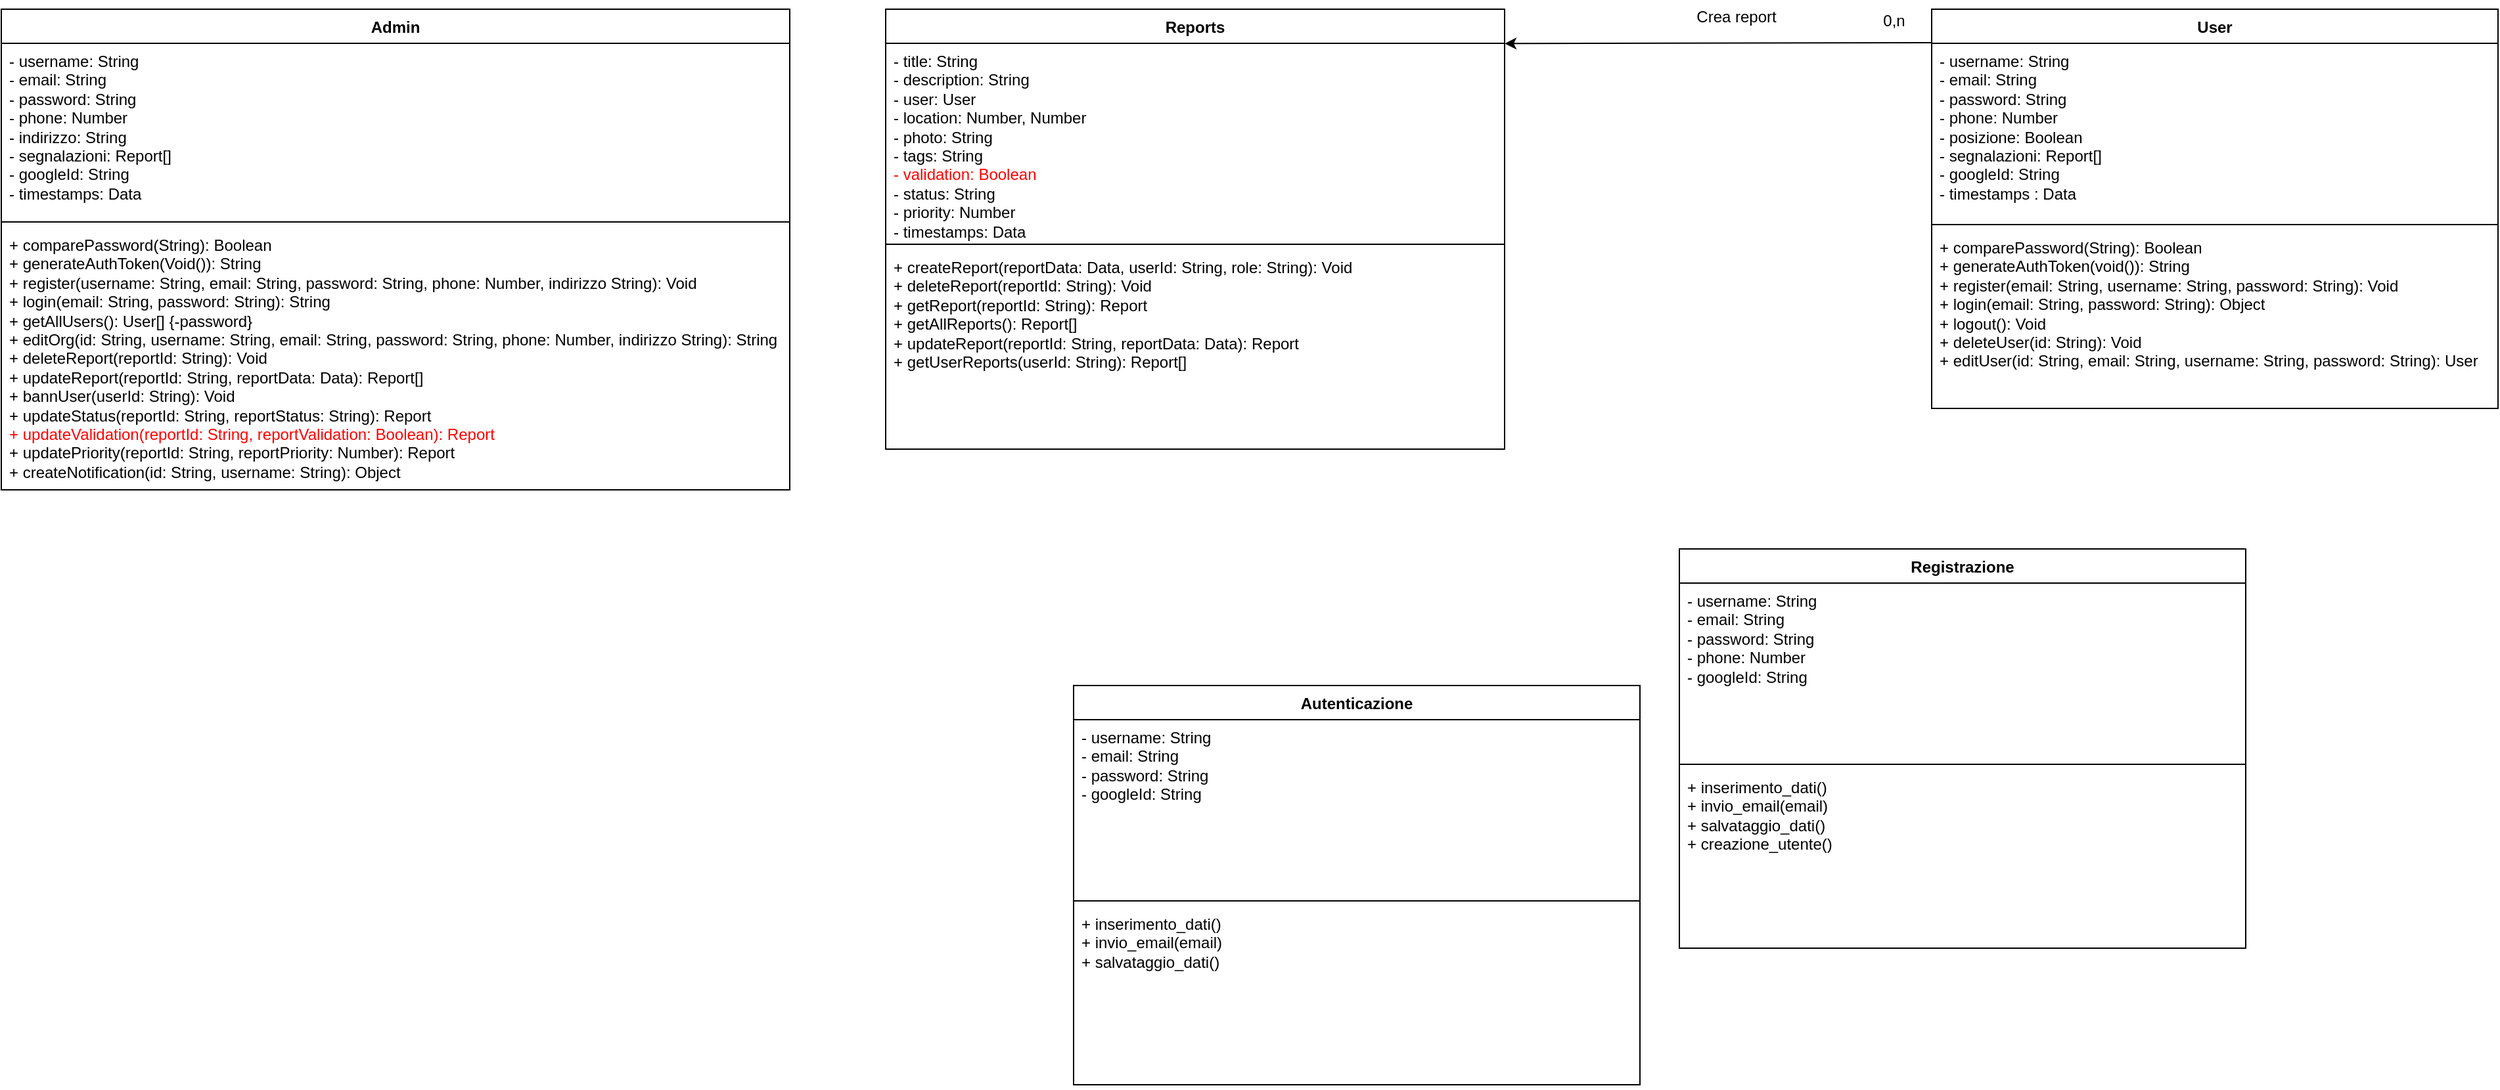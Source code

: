 <mxfile version="27.2.0">
  <diagram name="Pagina-1" id="D61wX9a7zAdGFQ_ZhTpW">
    <mxGraphModel dx="1132" dy="596" grid="0" gridSize="10" guides="1" tooltips="1" connect="1" arrows="1" fold="1" page="0" pageScale="1" pageWidth="827" pageHeight="1169" math="0" shadow="0">
      <root>
        <mxCell id="0" />
        <mxCell id="1" parent="0" />
        <mxCell id="V4XFyPgnutx3cwaMfU-Y-9" value="Reports" style="swimlane;fontStyle=1;align=center;verticalAlign=top;childLayout=stackLayout;horizontal=1;startSize=26;horizontalStack=0;resizeParent=1;resizeParentMax=0;resizeLast=0;collapsible=1;marginBottom=0;whiteSpace=wrap;html=1;" parent="1" vertex="1">
          <mxGeometry x="647" y="370" width="471" height="335" as="geometry" />
        </mxCell>
        <mxCell id="V4XFyPgnutx3cwaMfU-Y-10" value="- title: String&lt;div&gt;- description: String&lt;/div&gt;&lt;div&gt;- user: User&lt;/div&gt;&lt;div&gt;- location: Number, Number&lt;/div&gt;&lt;div&gt;- photo: String&lt;/div&gt;&lt;div&gt;- tags: String&lt;/div&gt;&lt;div&gt;&lt;font style=&quot;color: light-dark(rgb(255, 0, 0), rgb(237, 237, 237));&quot;&gt;- validation: Boolean&lt;/font&gt;&lt;/div&gt;&lt;div&gt;- status: String&lt;/div&gt;&lt;div&gt;- priority: Number&lt;/div&gt;&lt;div&gt;- timestamps: Data&lt;/div&gt;" style="text;strokeColor=none;fillColor=none;align=left;verticalAlign=top;spacingLeft=4;spacingRight=4;overflow=hidden;rotatable=0;points=[[0,0.5],[1,0.5]];portConstraint=eastwest;whiteSpace=wrap;html=1;" parent="V4XFyPgnutx3cwaMfU-Y-9" vertex="1">
          <mxGeometry y="26" width="471" height="149" as="geometry" />
        </mxCell>
        <mxCell id="V4XFyPgnutx3cwaMfU-Y-11" value="" style="line;strokeWidth=1;fillColor=none;align=left;verticalAlign=middle;spacingTop=-1;spacingLeft=3;spacingRight=3;rotatable=0;labelPosition=right;points=[];portConstraint=eastwest;strokeColor=inherit;" parent="V4XFyPgnutx3cwaMfU-Y-9" vertex="1">
          <mxGeometry y="175" width="471" height="8" as="geometry" />
        </mxCell>
        <mxCell id="V4XFyPgnutx3cwaMfU-Y-12" value="+ createReport(reportData: Data, userId: String, role: String): Void&lt;div&gt;+ deleteReport(reportId: String): Void&lt;/div&gt;&lt;div&gt;+ getReport(reportId: String): Report&lt;/div&gt;&lt;div&gt;+ getAllReports(): Report[]&lt;/div&gt;&lt;div&gt;+ updateReport(reportId: String, reportData: Data): Report&lt;/div&gt;&lt;div&gt;+ getUserReports(userId: String): Report[]&lt;/div&gt;&lt;div&gt;&lt;br&gt;&lt;div&gt;&lt;br&gt;&lt;/div&gt;&lt;/div&gt;" style="text;strokeColor=none;fillColor=none;align=left;verticalAlign=top;spacingLeft=4;spacingRight=4;overflow=hidden;rotatable=0;points=[[0,0.5],[1,0.5]];portConstraint=eastwest;whiteSpace=wrap;html=1;" parent="V4XFyPgnutx3cwaMfU-Y-9" vertex="1">
          <mxGeometry y="183" width="471" height="152" as="geometry" />
        </mxCell>
        <mxCell id="V4XFyPgnutx3cwaMfU-Y-17" value="User" style="swimlane;fontStyle=1;align=center;verticalAlign=top;childLayout=stackLayout;horizontal=1;startSize=26;horizontalStack=0;resizeParent=1;resizeParentMax=0;resizeLast=0;collapsible=1;marginBottom=0;whiteSpace=wrap;html=1;" parent="1" vertex="1">
          <mxGeometry x="1443" y="370" width="431" height="304" as="geometry" />
        </mxCell>
        <mxCell id="V4XFyPgnutx3cwaMfU-Y-18" value="- username: String&lt;div&gt;- email: String&lt;/div&gt;&lt;div&gt;- password: String&lt;/div&gt;&lt;div&gt;- phone: Number&lt;/div&gt;&lt;div&gt;- posizione: Boolean&lt;/div&gt;&lt;div&gt;- segnalazioni: Report[]&lt;/div&gt;&lt;div&gt;- googleId: String&lt;/div&gt;&lt;div&gt;- timestamps : Data&lt;/div&gt;" style="text;strokeColor=none;fillColor=none;align=left;verticalAlign=top;spacingLeft=4;spacingRight=4;overflow=hidden;rotatable=0;points=[[0,0.5],[1,0.5]];portConstraint=eastwest;whiteSpace=wrap;html=1;" parent="V4XFyPgnutx3cwaMfU-Y-17" vertex="1">
          <mxGeometry y="26" width="431" height="134" as="geometry" />
        </mxCell>
        <mxCell id="V4XFyPgnutx3cwaMfU-Y-19" value="" style="line;strokeWidth=1;fillColor=none;align=left;verticalAlign=middle;spacingTop=-1;spacingLeft=3;spacingRight=3;rotatable=0;labelPosition=right;points=[];portConstraint=eastwest;strokeColor=inherit;" parent="V4XFyPgnutx3cwaMfU-Y-17" vertex="1">
          <mxGeometry y="160" width="431" height="8" as="geometry" />
        </mxCell>
        <mxCell id="V4XFyPgnutx3cwaMfU-Y-20" value="+ comparePassword(String): Boolean&lt;div&gt;+ generateAuthToken(void()): String&lt;/div&gt;&lt;div&gt;+ register(email: String, username: String, password: String): Void&lt;/div&gt;&lt;div&gt;+ login(email: String, password: String): Object&amp;nbsp;&lt;/div&gt;&lt;div&gt;+ logout(): Void&lt;/div&gt;&lt;div&gt;+ deleteUser(id: String): Void&lt;/div&gt;&lt;div&gt;+ editUser(id: String,&amp;nbsp;&lt;span style=&quot;background-color: transparent; color: light-dark(rgb(0, 0, 0), rgb(255, 255, 255));&quot;&gt;email: String, username: String, password: String): User&lt;/span&gt;&lt;/div&gt;" style="text;strokeColor=none;fillColor=none;align=left;verticalAlign=top;spacingLeft=4;spacingRight=4;overflow=hidden;rotatable=0;points=[[0,0.5],[1,0.5]];portConstraint=eastwest;whiteSpace=wrap;html=1;" parent="V4XFyPgnutx3cwaMfU-Y-17" vertex="1">
          <mxGeometry y="168" width="431" height="136" as="geometry" />
        </mxCell>
        <mxCell id="V4XFyPgnutx3cwaMfU-Y-21" value="Admin" style="swimlane;fontStyle=1;align=center;verticalAlign=top;childLayout=stackLayout;horizontal=1;startSize=26;horizontalStack=0;resizeParent=1;resizeParentMax=0;resizeLast=0;collapsible=1;marginBottom=0;whiteSpace=wrap;html=1;" parent="1" vertex="1">
          <mxGeometry x="-26" y="370" width="600" height="366" as="geometry" />
        </mxCell>
        <mxCell id="V4XFyPgnutx3cwaMfU-Y-22" value="- username: String&lt;div&gt;- email: String&lt;/div&gt;&lt;div&gt;- password: String&lt;/div&gt;&lt;div&gt;- phone: Number&lt;/div&gt;&lt;div&gt;- indirizzo: String&lt;/div&gt;&lt;div&gt;- segnalazioni: Report[]&lt;/div&gt;&lt;div&gt;- googleId: String&lt;/div&gt;&lt;div&gt;- timestamps: Data&lt;/div&gt;" style="text;strokeColor=none;fillColor=none;align=left;verticalAlign=top;spacingLeft=4;spacingRight=4;overflow=hidden;rotatable=0;points=[[0,0.5],[1,0.5]];portConstraint=eastwest;whiteSpace=wrap;html=1;" parent="V4XFyPgnutx3cwaMfU-Y-21" vertex="1">
          <mxGeometry y="26" width="600" height="132" as="geometry" />
        </mxCell>
        <mxCell id="V4XFyPgnutx3cwaMfU-Y-23" value="" style="line;strokeWidth=1;fillColor=none;align=left;verticalAlign=middle;spacingTop=-1;spacingLeft=3;spacingRight=3;rotatable=0;labelPosition=right;points=[];portConstraint=eastwest;strokeColor=inherit;" parent="V4XFyPgnutx3cwaMfU-Y-21" vertex="1">
          <mxGeometry y="158" width="600" height="8" as="geometry" />
        </mxCell>
        <mxCell id="V4XFyPgnutx3cwaMfU-Y-24" value="+ comparePassword(String): Boolean&lt;div&gt;+ generateAuthToken(Void()): String&lt;/div&gt;&lt;div&gt;+ register(username: String, email: String, password: String, phone: Number, indirizzo String):&amp;nbsp;Void&lt;/div&gt;&lt;div&gt;+ login(email: String, password: String): String&lt;/div&gt;&lt;div&gt;+ getAllUsers(): User[] {-password}&lt;/div&gt;&lt;div&gt;+ editOrg(id: String, username: String, email: String, password: String, phone: Number, indirizzo String): String&lt;/div&gt;&lt;div&gt;+ deleteReport(reportId: String): Void&lt;/div&gt;&lt;div&gt;+ updateReport(reportId: String, reportData: Data): Report[]&lt;/div&gt;&lt;div&gt;+ bannUser(userId: String): Void&lt;/div&gt;&lt;div&gt;+ updateStatus(reportId: String, reportStatus: String): Report&lt;/div&gt;&lt;div&gt;&lt;font style=&quot;color: rgb(255, 0, 0);&quot;&gt;+ updateValidation(reportId: String, reportValidation: Boolean): Report&lt;/font&gt;&lt;/div&gt;&lt;div&gt;+ updatePriority(reportId: String, reportPriority: Number): Report&amp;nbsp;&lt;/div&gt;&lt;div&gt;+ createNotification(id: String, username: String): Object&lt;/div&gt;" style="text;strokeColor=none;fillColor=none;align=left;verticalAlign=top;spacingLeft=4;spacingRight=4;overflow=hidden;rotatable=0;points=[[0,0.5],[1,0.5]];portConstraint=eastwest;whiteSpace=wrap;html=1;" parent="V4XFyPgnutx3cwaMfU-Y-21" vertex="1">
          <mxGeometry y="166" width="600" height="200" as="geometry" />
        </mxCell>
        <mxCell id="Z63-iecKKiaxwsUvU0zS-1" value="" style="endArrow=classic;html=1;rounded=0;exitX=0.001;exitY=-0.004;exitDx=0;exitDy=0;exitPerimeter=0;entryX=1;entryY=0.001;entryDx=0;entryDy=0;entryPerimeter=0;" edge="1" parent="1" source="V4XFyPgnutx3cwaMfU-Y-18" target="V4XFyPgnutx3cwaMfU-Y-10">
          <mxGeometry width="50" height="50" relative="1" as="geometry">
            <mxPoint x="906" y="641" as="sourcePoint" />
            <mxPoint x="956" y="591" as="targetPoint" />
          </mxGeometry>
        </mxCell>
        <mxCell id="Z63-iecKKiaxwsUvU0zS-2" value="Crea report" style="text;html=1;align=center;verticalAlign=middle;resizable=0;points=[];autosize=1;strokeColor=none;fillColor=none;" vertex="1" parent="1">
          <mxGeometry x="1254" y="363" width="79" height="26" as="geometry" />
        </mxCell>
        <mxCell id="Z63-iecKKiaxwsUvU0zS-3" value="0,n" style="text;html=1;align=center;verticalAlign=middle;resizable=0;points=[];autosize=1;strokeColor=none;fillColor=none;" vertex="1" parent="1">
          <mxGeometry x="1396" y="366" width="35" height="26" as="geometry" />
        </mxCell>
        <mxCell id="Z63-iecKKiaxwsUvU0zS-4" value="Registrazione" style="swimlane;fontStyle=1;align=center;verticalAlign=top;childLayout=stackLayout;horizontal=1;startSize=26;horizontalStack=0;resizeParent=1;resizeParentMax=0;resizeLast=0;collapsible=1;marginBottom=0;whiteSpace=wrap;html=1;" vertex="1" parent="1">
          <mxGeometry x="1251" y="781" width="431" height="304" as="geometry" />
        </mxCell>
        <mxCell id="Z63-iecKKiaxwsUvU0zS-5" value="- username: String&lt;div&gt;- email: String&lt;/div&gt;&lt;div&gt;- password: String&lt;/div&gt;&lt;div&gt;- phone: Number&lt;/div&gt;&lt;div&gt;- googleId: String&lt;/div&gt;" style="text;strokeColor=none;fillColor=none;align=left;verticalAlign=top;spacingLeft=4;spacingRight=4;overflow=hidden;rotatable=0;points=[[0,0.5],[1,0.5]];portConstraint=eastwest;whiteSpace=wrap;html=1;" vertex="1" parent="Z63-iecKKiaxwsUvU0zS-4">
          <mxGeometry y="26" width="431" height="134" as="geometry" />
        </mxCell>
        <mxCell id="Z63-iecKKiaxwsUvU0zS-6" value="" style="line;strokeWidth=1;fillColor=none;align=left;verticalAlign=middle;spacingTop=-1;spacingLeft=3;spacingRight=3;rotatable=0;labelPosition=right;points=[];portConstraint=eastwest;strokeColor=inherit;" vertex="1" parent="Z63-iecKKiaxwsUvU0zS-4">
          <mxGeometry y="160" width="431" height="8" as="geometry" />
        </mxCell>
        <mxCell id="Z63-iecKKiaxwsUvU0zS-7" value="&lt;div&gt;+ inserimento_dati()&lt;/div&gt;&lt;div&gt;+ invio_email(email)&lt;/div&gt;+ salvataggio_dati()&lt;div&gt;+ creazione_utente()&lt;/div&gt;" style="text;strokeColor=none;fillColor=none;align=left;verticalAlign=top;spacingLeft=4;spacingRight=4;overflow=hidden;rotatable=0;points=[[0,0.5],[1,0.5]];portConstraint=eastwest;whiteSpace=wrap;html=1;" vertex="1" parent="Z63-iecKKiaxwsUvU0zS-4">
          <mxGeometry y="168" width="431" height="136" as="geometry" />
        </mxCell>
        <mxCell id="Z63-iecKKiaxwsUvU0zS-8" value="Autenticazione" style="swimlane;fontStyle=1;align=center;verticalAlign=top;childLayout=stackLayout;horizontal=1;startSize=26;horizontalStack=0;resizeParent=1;resizeParentMax=0;resizeLast=0;collapsible=1;marginBottom=0;whiteSpace=wrap;html=1;" vertex="1" parent="1">
          <mxGeometry x="790" y="885" width="431" height="304" as="geometry" />
        </mxCell>
        <mxCell id="Z63-iecKKiaxwsUvU0zS-9" value="- username: String&lt;div&gt;- email: String&lt;/div&gt;&lt;div&gt;- password: String&lt;/div&gt;&lt;div&gt;- googleId: String&lt;/div&gt;" style="text;strokeColor=none;fillColor=none;align=left;verticalAlign=top;spacingLeft=4;spacingRight=4;overflow=hidden;rotatable=0;points=[[0,0.5],[1,0.5]];portConstraint=eastwest;whiteSpace=wrap;html=1;" vertex="1" parent="Z63-iecKKiaxwsUvU0zS-8">
          <mxGeometry y="26" width="431" height="134" as="geometry" />
        </mxCell>
        <mxCell id="Z63-iecKKiaxwsUvU0zS-10" value="" style="line;strokeWidth=1;fillColor=none;align=left;verticalAlign=middle;spacingTop=-1;spacingLeft=3;spacingRight=3;rotatable=0;labelPosition=right;points=[];portConstraint=eastwest;strokeColor=inherit;" vertex="1" parent="Z63-iecKKiaxwsUvU0zS-8">
          <mxGeometry y="160" width="431" height="8" as="geometry" />
        </mxCell>
        <mxCell id="Z63-iecKKiaxwsUvU0zS-11" value="&lt;div&gt;+ inserimento_dati()&lt;/div&gt;&lt;div&gt;+ invio_email(email)&lt;/div&gt;+ salvataggio_dati()" style="text;strokeColor=none;fillColor=none;align=left;verticalAlign=top;spacingLeft=4;spacingRight=4;overflow=hidden;rotatable=0;points=[[0,0.5],[1,0.5]];portConstraint=eastwest;whiteSpace=wrap;html=1;" vertex="1" parent="Z63-iecKKiaxwsUvU0zS-8">
          <mxGeometry y="168" width="431" height="136" as="geometry" />
        </mxCell>
      </root>
    </mxGraphModel>
  </diagram>
</mxfile>
